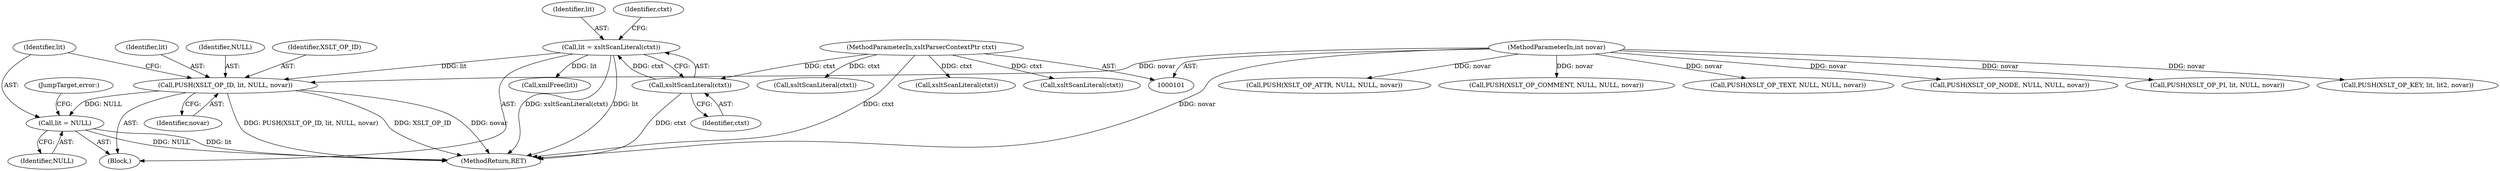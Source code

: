 digraph "0_Chrome_96dbafe288dbe2f0cc45fa3c39daf6d0c37acbab_24@pointer" {
"1000199" [label="(Call,lit = NULL)"];
"1000194" [label="(Call,PUSH(XSLT_OP_ID, lit, NULL, novar))"];
"1000159" [label="(Call,lit = xsltScanLiteral(ctxt))"];
"1000161" [label="(Call,xsltScanLiteral(ctxt))"];
"1000102" [label="(MethodParameterIn,xsltParserContextPtr ctxt)"];
"1000105" [label="(MethodParameterIn,int novar)"];
"1000468" [label="(Call,PUSH(XSLT_OP_ATTR, NULL, NULL, novar))"];
"1000159" [label="(Call,lit = xsltScanLiteral(ctxt))"];
"1000160" [label="(Identifier,lit)"];
"1000185" [label="(Call,xmlFree(lit))"];
"1000431" [label="(Call,PUSH(XSLT_OP_COMMENT, NULL, NULL, novar))"];
"1000105" [label="(MethodParameterIn,int novar)"];
"1000102" [label="(MethodParameterIn,xsltParserContextPtr ctxt)"];
"1000510" [label="(MethodReturn,RET)"];
"1000194" [label="(Call,PUSH(XSLT_OP_ID, lit, NULL, novar))"];
"1000399" [label="(Call,PUSH(XSLT_OP_TEXT, NULL, NULL, novar))"];
"1000195" [label="(Identifier,XSLT_OP_ID)"];
"1000475" [label="(Call,PUSH(XSLT_OP_NODE, NULL, NULL, novar))"];
"1000196" [label="(Identifier,lit)"];
"1000199" [label="(Call,lit = NULL)"];
"1000200" [label="(Identifier,lit)"];
"1000232" [label="(Call,xsltScanLiteral(ctxt))"];
"1000162" [label="(Identifier,ctxt)"];
"1000268" [label="(Call,xsltScanLiteral(ctxt))"];
"1000364" [label="(Call,PUSH(XSLT_OP_PI, lit, NULL, novar))"];
"1000305" [label="(Call,PUSH(XSLT_OP_KEY, lit, lit2, novar))"];
"1000508" [label="(JumpTarget,error:)"];
"1000197" [label="(Identifier,NULL)"];
"1000201" [label="(Identifier,NULL)"];
"1000333" [label="(Call,xsltScanLiteral(ctxt))"];
"1000165" [label="(Identifier,ctxt)"];
"1000198" [label="(Identifier,novar)"];
"1000140" [label="(Block,)"];
"1000161" [label="(Call,xsltScanLiteral(ctxt))"];
"1000199" -> "1000140"  [label="AST: "];
"1000199" -> "1000201"  [label="CFG: "];
"1000200" -> "1000199"  [label="AST: "];
"1000201" -> "1000199"  [label="AST: "];
"1000508" -> "1000199"  [label="CFG: "];
"1000199" -> "1000510"  [label="DDG: NULL"];
"1000199" -> "1000510"  [label="DDG: lit"];
"1000194" -> "1000199"  [label="DDG: NULL"];
"1000194" -> "1000140"  [label="AST: "];
"1000194" -> "1000198"  [label="CFG: "];
"1000195" -> "1000194"  [label="AST: "];
"1000196" -> "1000194"  [label="AST: "];
"1000197" -> "1000194"  [label="AST: "];
"1000198" -> "1000194"  [label="AST: "];
"1000200" -> "1000194"  [label="CFG: "];
"1000194" -> "1000510"  [label="DDG: PUSH(XSLT_OP_ID, lit, NULL, novar)"];
"1000194" -> "1000510"  [label="DDG: XSLT_OP_ID"];
"1000194" -> "1000510"  [label="DDG: novar"];
"1000159" -> "1000194"  [label="DDG: lit"];
"1000105" -> "1000194"  [label="DDG: novar"];
"1000159" -> "1000140"  [label="AST: "];
"1000159" -> "1000161"  [label="CFG: "];
"1000160" -> "1000159"  [label="AST: "];
"1000161" -> "1000159"  [label="AST: "];
"1000165" -> "1000159"  [label="CFG: "];
"1000159" -> "1000510"  [label="DDG: lit"];
"1000159" -> "1000510"  [label="DDG: xsltScanLiteral(ctxt)"];
"1000161" -> "1000159"  [label="DDG: ctxt"];
"1000159" -> "1000185"  [label="DDG: lit"];
"1000161" -> "1000162"  [label="CFG: "];
"1000162" -> "1000161"  [label="AST: "];
"1000161" -> "1000510"  [label="DDG: ctxt"];
"1000102" -> "1000161"  [label="DDG: ctxt"];
"1000102" -> "1000101"  [label="AST: "];
"1000102" -> "1000510"  [label="DDG: ctxt"];
"1000102" -> "1000232"  [label="DDG: ctxt"];
"1000102" -> "1000268"  [label="DDG: ctxt"];
"1000102" -> "1000333"  [label="DDG: ctxt"];
"1000105" -> "1000101"  [label="AST: "];
"1000105" -> "1000510"  [label="DDG: novar"];
"1000105" -> "1000305"  [label="DDG: novar"];
"1000105" -> "1000364"  [label="DDG: novar"];
"1000105" -> "1000399"  [label="DDG: novar"];
"1000105" -> "1000431"  [label="DDG: novar"];
"1000105" -> "1000468"  [label="DDG: novar"];
"1000105" -> "1000475"  [label="DDG: novar"];
}
